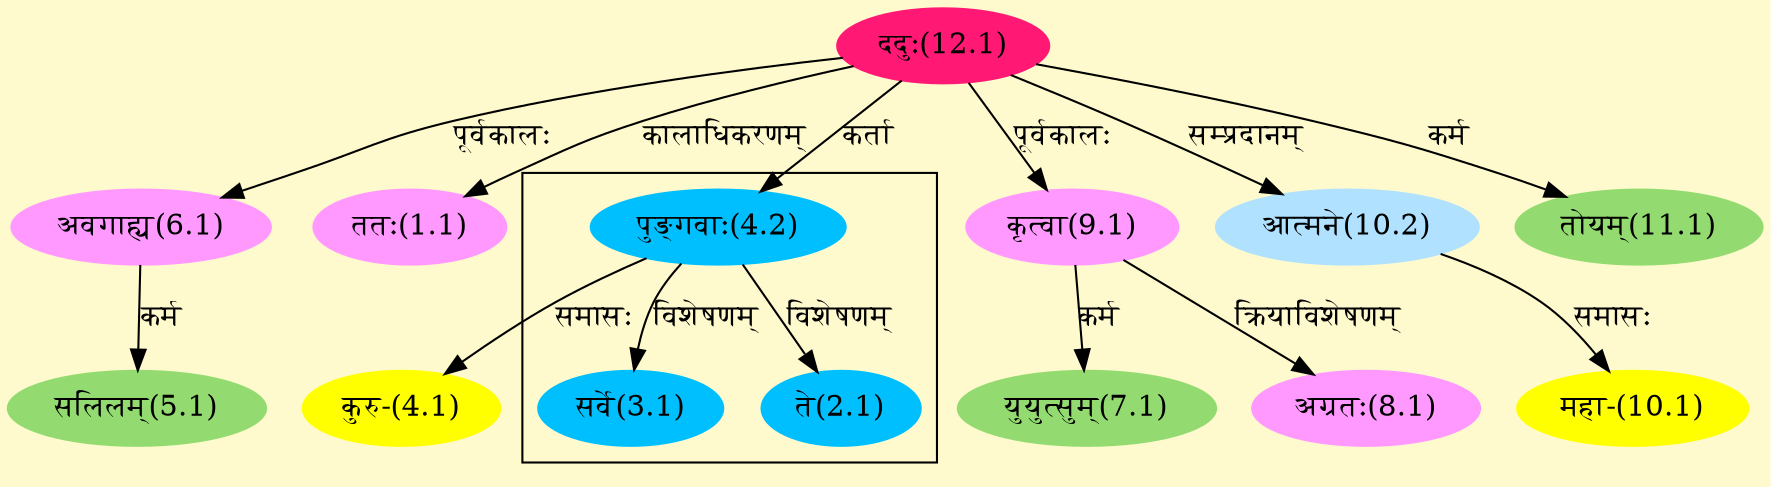 digraph G{
rankdir=BT;
 compound=true;
 bgcolor="lemonchiffon1";

subgraph cluster_1{
Node2_1 [style=filled, color="#00BFFF" label = "ते(2.1)"]
Node4_2 [style=filled, color="#00BFFF" label = "पुङ्गवाः(4.2)"]
Node3_1 [style=filled, color="#00BFFF" label = "सर्वे(3.1)"]

}
Node1_1 [style=filled, color="#FF99FF" label = "ततः(1.1)"]
Node12_1 [style=filled, color="#FF1975" label = "ददुः(12.1)"]
Node4_1 [style=filled, color="#FFFF00" label = "कुरु-(4.1)"]
Node4_2 [style=filled, color="#00BFFF" label = "पुङ्गवाः(4.2)"]
Node5_1 [style=filled, color="#93DB70" label = "सलिलम्(5.1)"]
Node6_1 [style=filled, color="#FF99FF" label = "अवगाह्य(6.1)"]
Node7_1 [style=filled, color="#93DB70" label = "युयुत्सुम्(7.1)"]
Node9_1 [style=filled, color="#FF99FF" label = "कृत्वा(9.1)"]
Node8_1 [style=filled, color="#FF99FF" label = "अग्रतः(8.1)"]
Node10_1 [style=filled, color="#FFFF00" label = "महा-(10.1)"]
Node10_2 [style=filled, color="#B0E2FF" label = "आत्मने(10.2)"]
Node11_1 [style=filled, color="#93DB70" label = "तोयम्(11.1)"]
/* Start of Relations section */

Node1_1 -> Node12_1 [  label="कालाधिकरणम्"  dir="back" ]
Node2_1 -> Node4_2 [  label="विशेषणम्"  dir="back" ]
Node3_1 -> Node4_2 [  label="विशेषणम्"  dir="back" ]
Node4_1 -> Node4_2 [  label="समासः"  dir="back" ]
Node4_2 -> Node12_1 [  label="कर्ता"  dir="back" ]
Node5_1 -> Node6_1 [  label="कर्म"  dir="back" ]
Node6_1 -> Node12_1 [  label="पूर्वकालः"  dir="back" ]
Node7_1 -> Node9_1 [  label="कर्म"  dir="back" ]
Node8_1 -> Node9_1 [  label="क्रियाविशेषणम्"  dir="back" ]
Node9_1 -> Node12_1 [  label="पूर्वकालः"  dir="back" ]
Node10_1 -> Node10_2 [  label="समासः"  dir="back" ]
Node10_2 -> Node12_1 [  label="सम्प्रदानम्"  dir="back" ]
Node11_1 -> Node12_1 [  label="कर्म"  dir="back" ]
}
